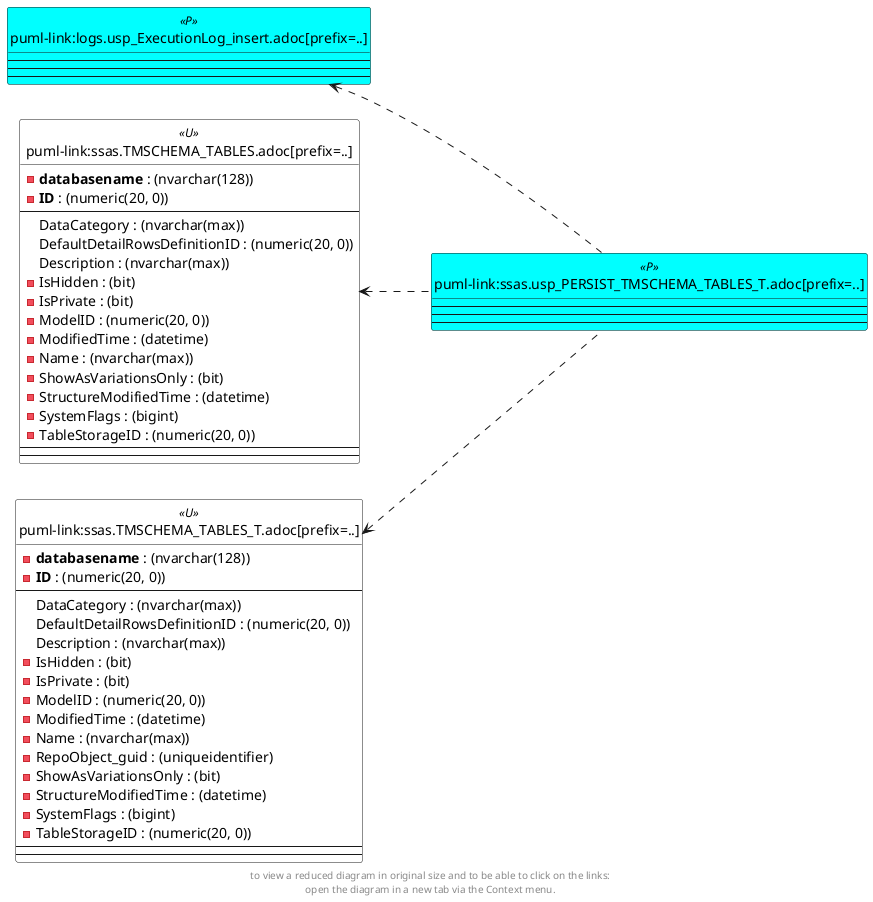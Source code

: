@startuml
left to right direction
'top to bottom direction
hide circle
'avoide "." issues:
set namespaceSeparator none


skinparam class {
  BackgroundColor White
  BackgroundColor<<FN>> Yellow
  BackgroundColor<<FS>> Yellow
  BackgroundColor<<FT>> LightGray
  BackgroundColor<<IF>> Yellow
  BackgroundColor<<IS>> Yellow
  BackgroundColor<<P>> Aqua
  BackgroundColor<<PC>> Aqua
  BackgroundColor<<SN>> Yellow
  BackgroundColor<<SO>> SlateBlue
  BackgroundColor<<TF>> LightGray
  BackgroundColor<<TR>> Tomato
  BackgroundColor<<U>> White
  BackgroundColor<<V>> WhiteSmoke
  BackgroundColor<<X>> Aqua
}


entity "puml-link:logs.usp_ExecutionLog_insert.adoc[prefix=..]" as logs.usp_ExecutionLog_insert << P >> {
  --
  --
  --
}

entity "puml-link:ssas.TMSCHEMA_TABLES.adoc[prefix=..]" as ssas.TMSCHEMA_TABLES << U >> {
  - **databasename** : (nvarchar(128))
  - **ID** : (numeric(20, 0))
  --
  DataCategory : (nvarchar(max))
  DefaultDetailRowsDefinitionID : (numeric(20, 0))
  Description : (nvarchar(max))
  - IsHidden : (bit)
  - IsPrivate : (bit)
  - ModelID : (numeric(20, 0))
  - ModifiedTime : (datetime)
  - Name : (nvarchar(max))
  - ShowAsVariationsOnly : (bit)
  - StructureModifiedTime : (datetime)
  - SystemFlags : (bigint)
  - TableStorageID : (numeric(20, 0))
  --
  --
}

entity "puml-link:ssas.TMSCHEMA_TABLES_T.adoc[prefix=..]" as ssas.TMSCHEMA_TABLES_T << U >> {
  - **databasename** : (nvarchar(128))
  - **ID** : (numeric(20, 0))
  --
  DataCategory : (nvarchar(max))
  DefaultDetailRowsDefinitionID : (numeric(20, 0))
  Description : (nvarchar(max))
  - IsHidden : (bit)
  - IsPrivate : (bit)
  - ModelID : (numeric(20, 0))
  - ModifiedTime : (datetime)
  - Name : (nvarchar(max))
  - RepoObject_guid : (uniqueidentifier)
  - ShowAsVariationsOnly : (bit)
  - StructureModifiedTime : (datetime)
  - SystemFlags : (bigint)
  - TableStorageID : (numeric(20, 0))
  --
  --
}

entity "puml-link:ssas.usp_PERSIST_TMSCHEMA_TABLES_T.adoc[prefix=..]" as ssas.usp_PERSIST_TMSCHEMA_TABLES_T << P >> {
  --
  --
  --
}

logs.usp_ExecutionLog_insert <.. ssas.usp_PERSIST_TMSCHEMA_TABLES_T
ssas.TMSCHEMA_TABLES <.. ssas.usp_PERSIST_TMSCHEMA_TABLES_T
ssas.TMSCHEMA_TABLES_T <.. ssas.usp_PERSIST_TMSCHEMA_TABLES_T

footer
to view a reduced diagram in original size and to be able to click on the links:
open the diagram in a new tab via the Context menu.
end footer

@enduml

